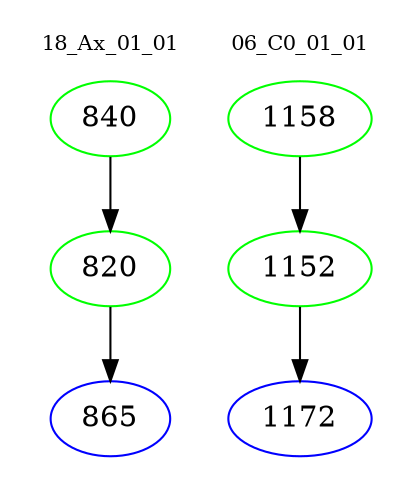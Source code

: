 digraph{
subgraph cluster_0 {
color = white
label = "18_Ax_01_01";
fontsize=10;
T0_840 [label="840", color="green"]
T0_840 -> T0_820 [color="black"]
T0_820 [label="820", color="green"]
T0_820 -> T0_865 [color="black"]
T0_865 [label="865", color="blue"]
}
subgraph cluster_1 {
color = white
label = "06_C0_01_01";
fontsize=10;
T1_1158 [label="1158", color="green"]
T1_1158 -> T1_1152 [color="black"]
T1_1152 [label="1152", color="green"]
T1_1152 -> T1_1172 [color="black"]
T1_1172 [label="1172", color="blue"]
}
}

